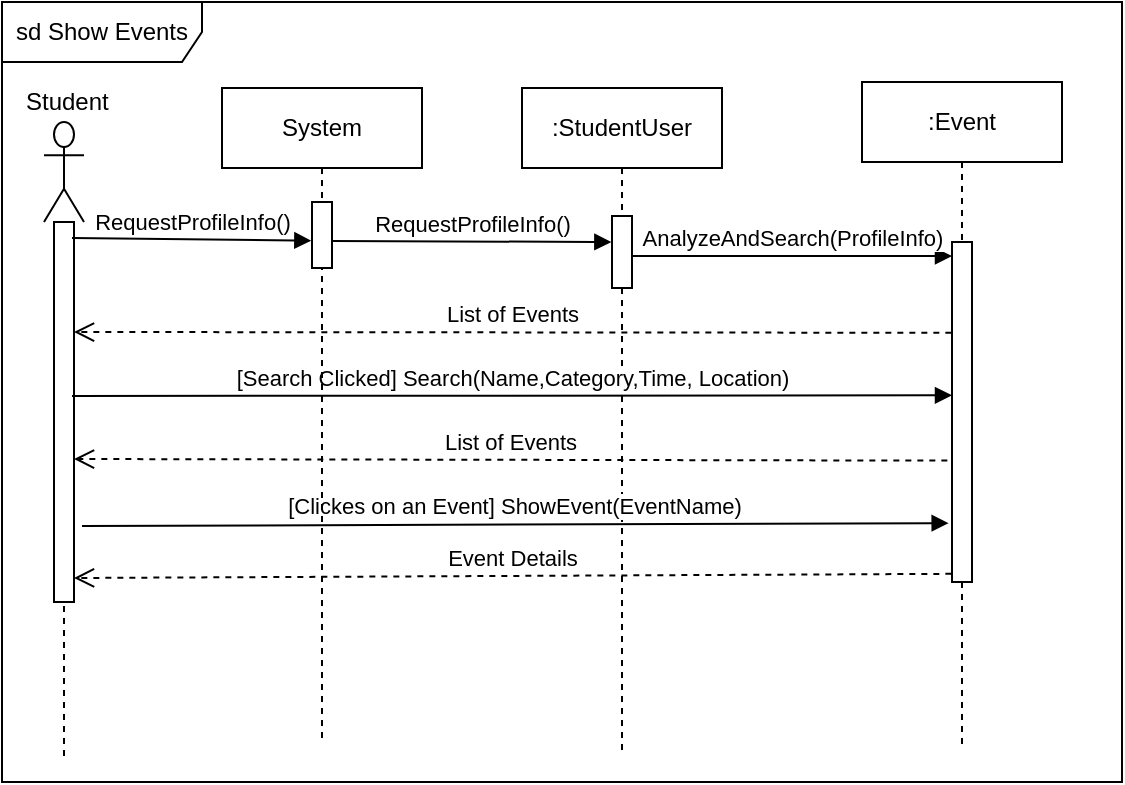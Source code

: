 <mxfile version="10.6.7" type="github"><diagram id="cWsEdaQMHiArdt0Hfy88" name="Page-1"><mxGraphModel dx="754" dy="467" grid="1" gridSize="10" guides="1" tooltips="1" connect="1" arrows="1" fold="1" page="1" pageScale="1" pageWidth="827" pageHeight="1169" math="0" shadow="0"><root><mxCell id="0"/><mxCell id="1" parent="0"/><mxCell id="Pn9l0J6xWoQPQe6n2oc9-1" value="sd Show Events&lt;br&gt;" style="shape=umlFrame;whiteSpace=wrap;html=1;width=100;height=30;" parent="1" vertex="1"><mxGeometry x="20" y="20" width="560" height="390" as="geometry"/></mxCell><mxCell id="wsnqgTYhmWNDlonWdJAr-1" value="" style="group" parent="1" vertex="1" connectable="0"><mxGeometry x="30" y="60" width="60" height="340" as="geometry"/></mxCell><mxCell id="Pn9l0J6xWoQPQe6n2oc9-2" value="" style="shape=umlLifeline;participant=umlActor;perimeter=lifelinePerimeter;whiteSpace=wrap;html=1;container=1;collapsible=0;recursiveResize=0;verticalAlign=top;spacingTop=36;labelBackgroundColor=#ffffff;outlineConnect=0;size=50;" parent="wsnqgTYhmWNDlonWdJAr-1" vertex="1"><mxGeometry x="11" y="20" width="20" height="320" as="geometry"/></mxCell><mxCell id="wsnqgTYhmWNDlonWdJAr-3" value="" style="html=1;points=[];perimeter=orthogonalPerimeter;" parent="Pn9l0J6xWoQPQe6n2oc9-2" vertex="1"><mxGeometry x="5" y="50" width="10" height="190" as="geometry"/></mxCell><mxCell id="wsnqgTYhmWNDlonWdJAr-5" value="RequestProfileInfo()" style="html=1;verticalAlign=bottom;endArrow=block;entryX=-0.033;entryY=0.586;entryDx=0;entryDy=0;entryPerimeter=0;" parent="Pn9l0J6xWoQPQe6n2oc9-2" edge="1" target="BaGGWzQya4t3vWVJ_-9G-2"><mxGeometry width="80" relative="1" as="geometry"><mxPoint x="14" y="58" as="sourcePoint"/><mxPoint x="99" y="58" as="targetPoint"/></mxGeometry></mxCell><mxCell id="Pn9l0J6xWoQPQe6n2oc9-3" value="Student" style="text;html=1;resizable=0;points=[];autosize=1;align=left;verticalAlign=top;spacingTop=-4;" parent="wsnqgTYhmWNDlonWdJAr-1" vertex="1"><mxGeometry width="60" height="20" as="geometry"/></mxCell><mxCell id="wsnqgTYhmWNDlonWdJAr-2" value=":StudentUser" style="shape=umlLifeline;perimeter=lifelinePerimeter;whiteSpace=wrap;html=1;container=1;collapsible=0;recursiveResize=0;outlineConnect=0;" parent="1" vertex="1"><mxGeometry x="280" y="63" width="100" height="334" as="geometry"/></mxCell><mxCell id="wsnqgTYhmWNDlonWdJAr-4" value="" style="html=1;points=[];perimeter=orthogonalPerimeter;" parent="wsnqgTYhmWNDlonWdJAr-2" vertex="1"><mxGeometry x="45" y="64" width="10" height="36" as="geometry"/></mxCell><mxCell id="wsnqgTYhmWNDlonWdJAr-6" value=":Event&lt;br&gt;" style="shape=umlLifeline;perimeter=lifelinePerimeter;whiteSpace=wrap;html=1;container=1;collapsible=0;recursiveResize=0;outlineConnect=0;" parent="1" vertex="1"><mxGeometry x="450" y="60" width="100" height="334" as="geometry"/></mxCell><mxCell id="wsnqgTYhmWNDlonWdJAr-7" value="" style="html=1;points=[];perimeter=orthogonalPerimeter;" parent="wsnqgTYhmWNDlonWdJAr-6" vertex="1"><mxGeometry x="45" y="80" width="10" height="170" as="geometry"/></mxCell><mxCell id="wsnqgTYhmWNDlonWdJAr-8" value="AnalyzeAndSearch(ProfileInfo)&lt;br&gt;" style="html=1;verticalAlign=bottom;endArrow=block;exitX=1;exitY=0.556;exitDx=0;exitDy=0;exitPerimeter=0;" parent="1" source="wsnqgTYhmWNDlonWdJAr-4" target="wsnqgTYhmWNDlonWdJAr-7" edge="1"><mxGeometry width="80" relative="1" as="geometry"><mxPoint x="150" y="150" as="sourcePoint"/><mxPoint x="220" y="150" as="targetPoint"/></mxGeometry></mxCell><mxCell id="wsnqgTYhmWNDlonWdJAr-9" value="List of Events" style="html=1;verticalAlign=bottom;endArrow=open;dashed=1;endSize=8;exitX=-0.033;exitY=0.267;exitDx=0;exitDy=0;exitPerimeter=0;" parent="1" edge="1" source="wsnqgTYhmWNDlonWdJAr-7"><mxGeometry relative="1" as="geometry"><mxPoint x="425" y="185" as="sourcePoint"/><mxPoint x="56" y="185" as="targetPoint"/></mxGeometry></mxCell><mxCell id="wsnqgTYhmWNDlonWdJAr-10" value="[Search Clicked] Search(Name,Category,Time, Location)" style="html=1;verticalAlign=bottom;endArrow=block;exitX=0.933;exitY=0.533;exitDx=0;exitDy=0;exitPerimeter=0;entryX=0;entryY=0.451;entryDx=0;entryDy=0;entryPerimeter=0;" parent="1" edge="1" target="wsnqgTYhmWNDlonWdJAr-7"><mxGeometry width="80" relative="1" as="geometry"><mxPoint x="55" y="217" as="sourcePoint"/><mxPoint x="554" y="217" as="targetPoint"/></mxGeometry></mxCell><mxCell id="wsnqgTYhmWNDlonWdJAr-11" value="List of Events" style="html=1;verticalAlign=bottom;endArrow=open;dashed=1;endSize=8;exitX=-0.233;exitY=0.643;exitDx=0;exitDy=0;exitPerimeter=0;" parent="1" edge="1" source="wsnqgTYhmWNDlonWdJAr-7"><mxGeometry relative="1" as="geometry"><mxPoint x="425" y="248.5" as="sourcePoint"/><mxPoint x="56" y="248.5" as="targetPoint"/></mxGeometry></mxCell><mxCell id="wsnqgTYhmWNDlonWdJAr-12" value="[Clickes on an Event] ShowEvent(EventName)" style="html=1;verticalAlign=bottom;endArrow=block;exitX=1.4;exitY=0.863;exitDx=0;exitDy=0;exitPerimeter=0;entryX=-0.167;entryY=0.827;entryDx=0;entryDy=0;entryPerimeter=0;" parent="1" edge="1" target="wsnqgTYhmWNDlonWdJAr-7"><mxGeometry width="80" relative="1" as="geometry"><mxPoint x="60" y="282" as="sourcePoint"/><mxPoint x="500" y="281" as="targetPoint"/></mxGeometry></mxCell><mxCell id="wsnqgTYhmWNDlonWdJAr-13" value="Event Details" style="html=1;verticalAlign=bottom;endArrow=open;dashed=1;endSize=8;exitX=-0.033;exitY=0.976;exitDx=0;exitDy=0;exitPerimeter=0;entryX=1;entryY=0.891;entryDx=0;entryDy=0;entryPerimeter=0;" parent="1" edge="1" source="wsnqgTYhmWNDlonWdJAr-7"><mxGeometry relative="1" as="geometry"><mxPoint x="426" y="308" as="sourcePoint"/><mxPoint x="56" y="308" as="targetPoint"/></mxGeometry></mxCell><mxCell id="BaGGWzQya4t3vWVJ_-9G-1" value="System&lt;br&gt;" style="shape=umlLifeline;perimeter=lifelinePerimeter;whiteSpace=wrap;html=1;container=1;collapsible=0;recursiveResize=0;outlineConnect=0;" vertex="1" parent="1"><mxGeometry x="130" y="63" width="100" height="327" as="geometry"/></mxCell><mxCell id="BaGGWzQya4t3vWVJ_-9G-2" value="" style="html=1;points=[];perimeter=orthogonalPerimeter;" vertex="1" parent="BaGGWzQya4t3vWVJ_-9G-1"><mxGeometry x="45" y="57" width="10" height="33" as="geometry"/></mxCell><mxCell id="BaGGWzQya4t3vWVJ_-9G-3" value="RequestProfileInfo()" style="html=1;verticalAlign=bottom;endArrow=block;entryX=-0.033;entryY=0.361;entryDx=0;entryDy=0;entryPerimeter=0;" edge="1" parent="1" target="wsnqgTYhmWNDlonWdJAr-4"><mxGeometry width="80" relative="1" as="geometry"><mxPoint x="185" y="139.5" as="sourcePoint"/><mxPoint x="305" y="140.5" as="targetPoint"/></mxGeometry></mxCell></root></mxGraphModel></diagram></mxfile>
